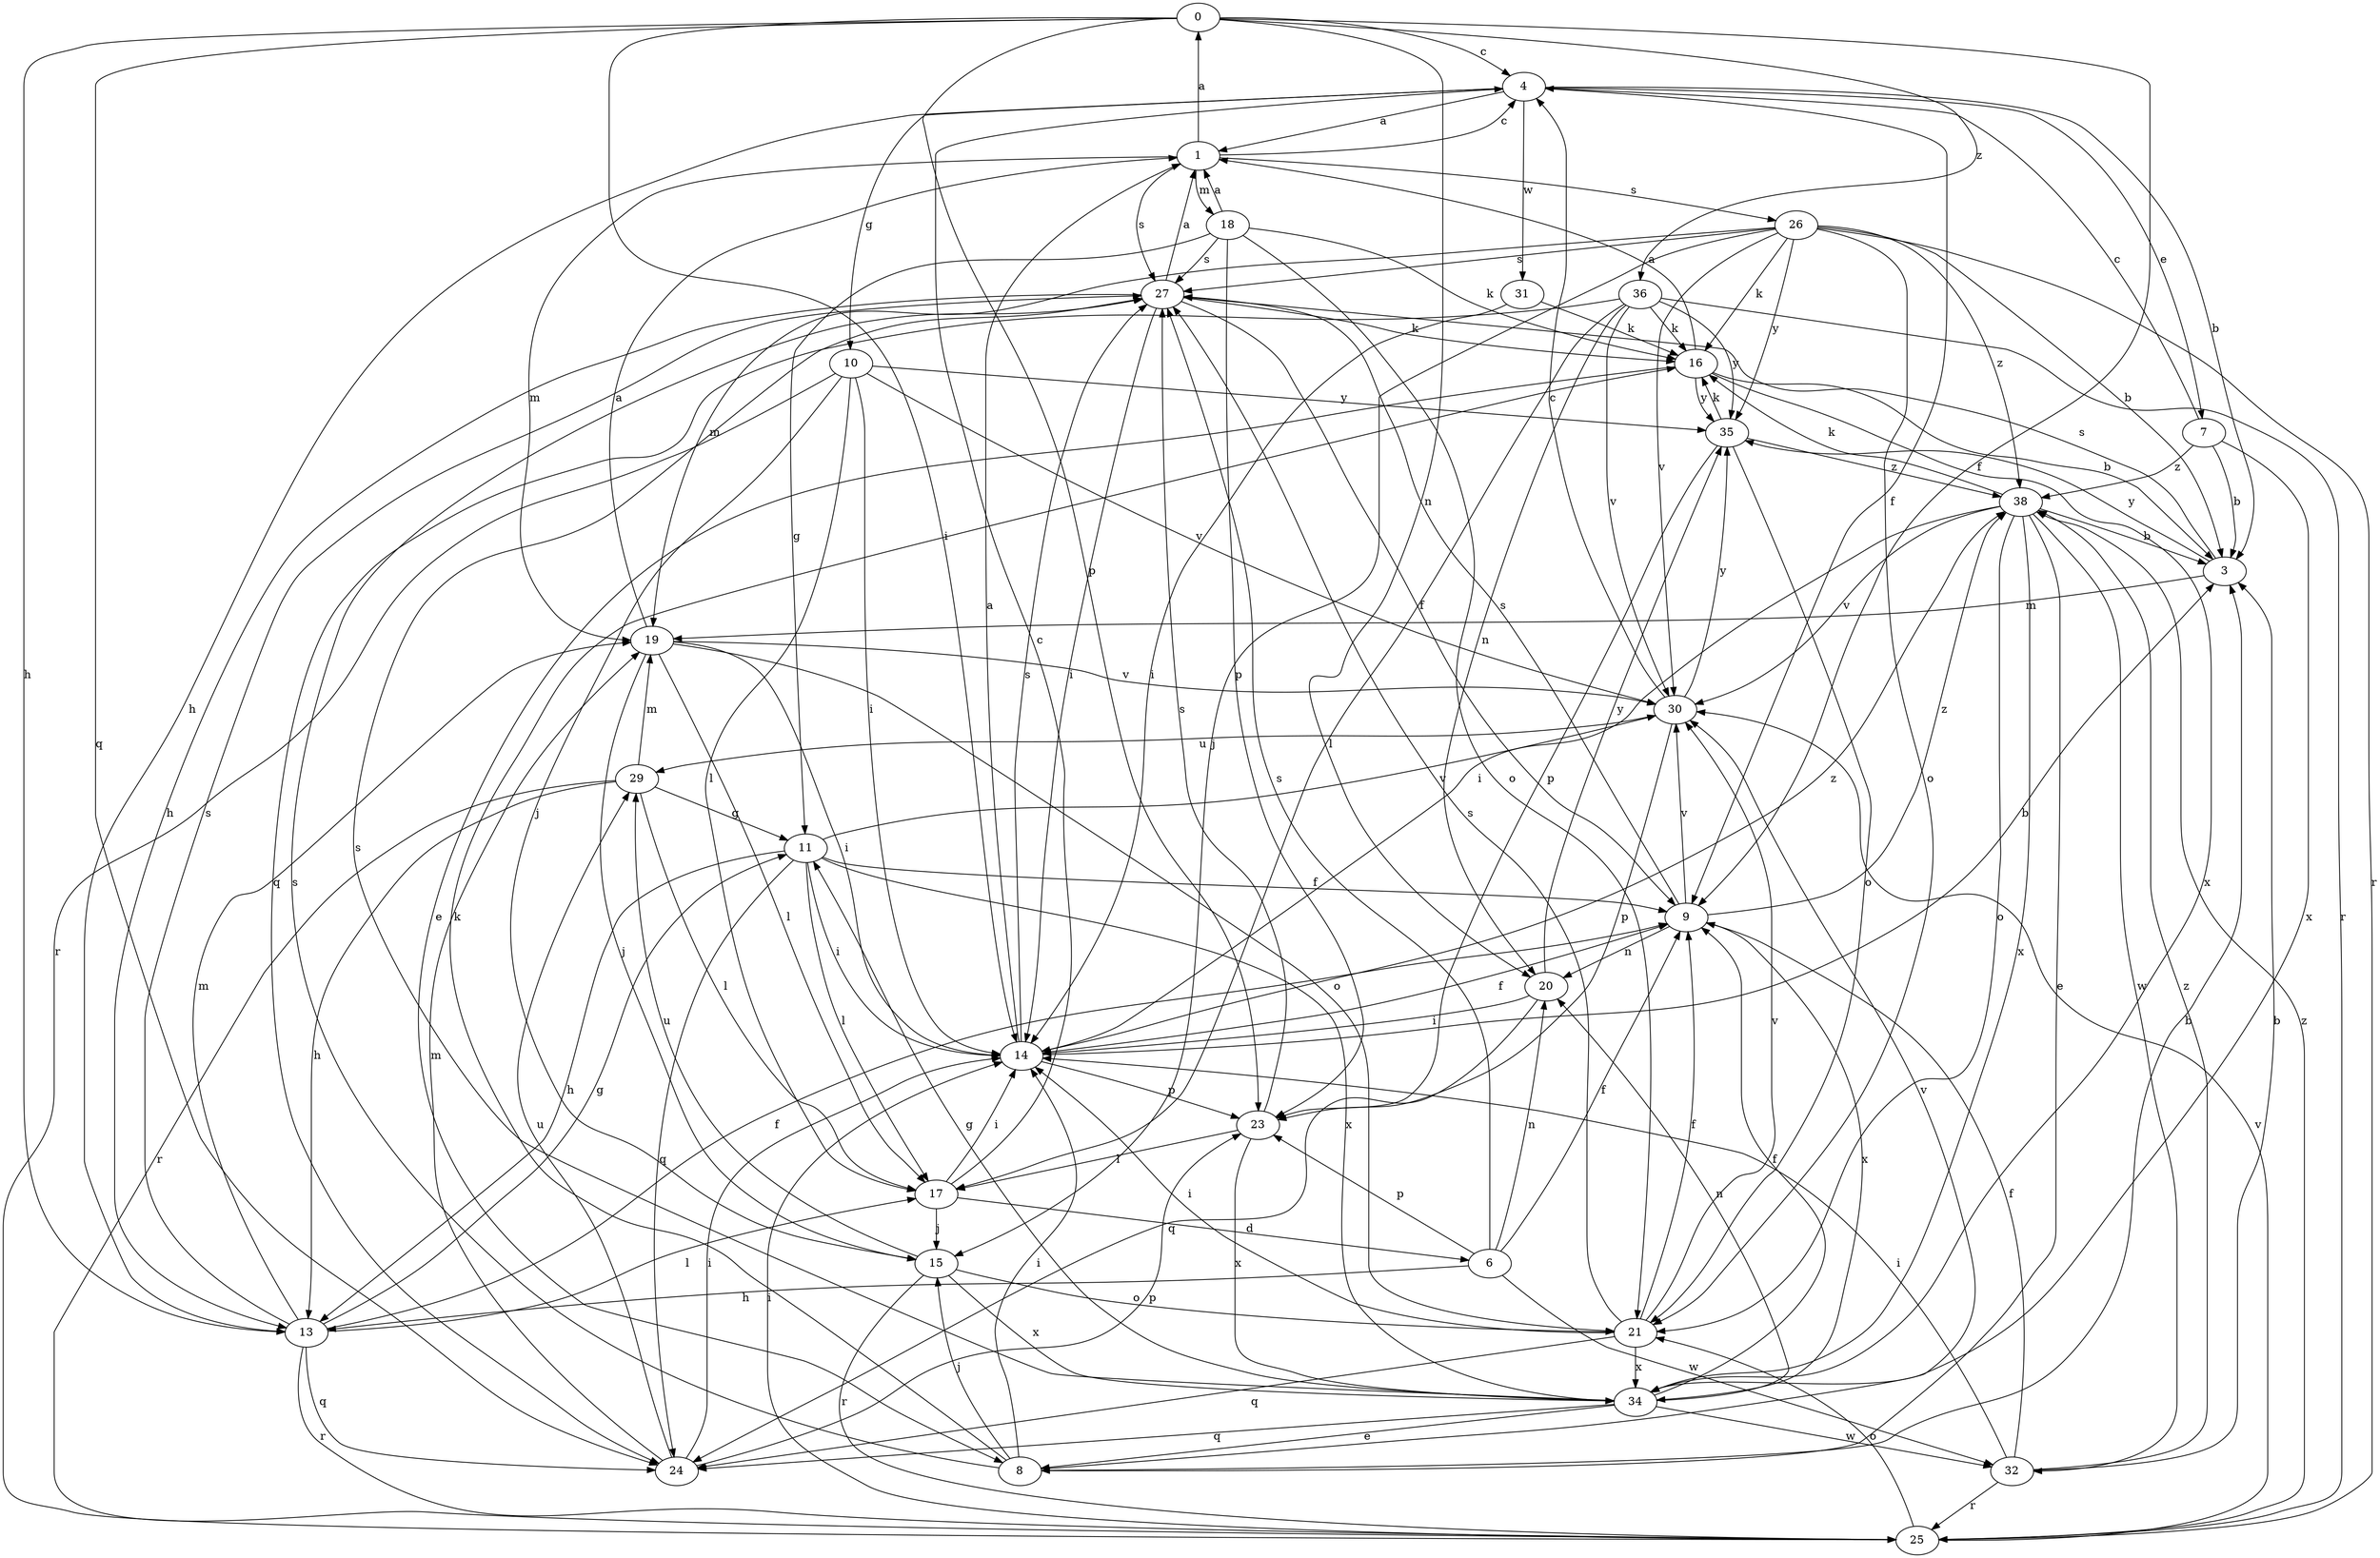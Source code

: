 strict digraph  {
0;
1;
3;
4;
6;
7;
8;
9;
10;
11;
13;
14;
15;
16;
17;
18;
19;
20;
21;
23;
24;
25;
26;
27;
29;
30;
31;
32;
34;
35;
36;
38;
0 -> 4  [label=c];
0 -> 9  [label=f];
0 -> 13  [label=h];
0 -> 14  [label=i];
0 -> 20  [label=n];
0 -> 23  [label=p];
0 -> 24  [label=q];
0 -> 36  [label=z];
1 -> 0  [label=a];
1 -> 4  [label=c];
1 -> 18  [label=m];
1 -> 19  [label=m];
1 -> 26  [label=s];
1 -> 27  [label=s];
3 -> 19  [label=m];
3 -> 27  [label=s];
3 -> 35  [label=y];
4 -> 1  [label=a];
4 -> 3  [label=b];
4 -> 7  [label=e];
4 -> 9  [label=f];
4 -> 10  [label=g];
4 -> 13  [label=h];
4 -> 31  [label=w];
6 -> 9  [label=f];
6 -> 13  [label=h];
6 -> 20  [label=n];
6 -> 23  [label=p];
6 -> 27  [label=s];
6 -> 32  [label=w];
7 -> 3  [label=b];
7 -> 4  [label=c];
7 -> 34  [label=x];
7 -> 38  [label=z];
8 -> 3  [label=b];
8 -> 14  [label=i];
8 -> 15  [label=j];
8 -> 16  [label=k];
8 -> 27  [label=s];
8 -> 30  [label=v];
9 -> 20  [label=n];
9 -> 27  [label=s];
9 -> 30  [label=v];
9 -> 34  [label=x];
9 -> 38  [label=z];
10 -> 14  [label=i];
10 -> 15  [label=j];
10 -> 17  [label=l];
10 -> 25  [label=r];
10 -> 30  [label=v];
10 -> 35  [label=y];
11 -> 9  [label=f];
11 -> 13  [label=h];
11 -> 14  [label=i];
11 -> 17  [label=l];
11 -> 24  [label=q];
11 -> 30  [label=v];
11 -> 34  [label=x];
13 -> 9  [label=f];
13 -> 11  [label=g];
13 -> 17  [label=l];
13 -> 19  [label=m];
13 -> 24  [label=q];
13 -> 25  [label=r];
13 -> 27  [label=s];
14 -> 1  [label=a];
14 -> 3  [label=b];
14 -> 9  [label=f];
14 -> 23  [label=p];
14 -> 27  [label=s];
14 -> 38  [label=z];
15 -> 21  [label=o];
15 -> 25  [label=r];
15 -> 29  [label=u];
15 -> 34  [label=x];
16 -> 1  [label=a];
16 -> 3  [label=b];
16 -> 8  [label=e];
16 -> 34  [label=x];
16 -> 35  [label=y];
17 -> 4  [label=c];
17 -> 6  [label=d];
17 -> 14  [label=i];
17 -> 15  [label=j];
18 -> 1  [label=a];
18 -> 11  [label=g];
18 -> 16  [label=k];
18 -> 21  [label=o];
18 -> 23  [label=p];
18 -> 27  [label=s];
19 -> 1  [label=a];
19 -> 14  [label=i];
19 -> 15  [label=j];
19 -> 17  [label=l];
19 -> 21  [label=o];
19 -> 30  [label=v];
20 -> 14  [label=i];
20 -> 24  [label=q];
20 -> 35  [label=y];
21 -> 9  [label=f];
21 -> 14  [label=i];
21 -> 24  [label=q];
21 -> 27  [label=s];
21 -> 30  [label=v];
21 -> 34  [label=x];
23 -> 17  [label=l];
23 -> 27  [label=s];
23 -> 34  [label=x];
24 -> 14  [label=i];
24 -> 19  [label=m];
24 -> 23  [label=p];
24 -> 29  [label=u];
25 -> 14  [label=i];
25 -> 21  [label=o];
25 -> 30  [label=v];
25 -> 38  [label=z];
26 -> 3  [label=b];
26 -> 15  [label=j];
26 -> 16  [label=k];
26 -> 19  [label=m];
26 -> 21  [label=o];
26 -> 25  [label=r];
26 -> 27  [label=s];
26 -> 30  [label=v];
26 -> 35  [label=y];
26 -> 38  [label=z];
27 -> 1  [label=a];
27 -> 9  [label=f];
27 -> 13  [label=h];
27 -> 14  [label=i];
27 -> 16  [label=k];
29 -> 11  [label=g];
29 -> 13  [label=h];
29 -> 17  [label=l];
29 -> 19  [label=m];
29 -> 25  [label=r];
30 -> 4  [label=c];
30 -> 23  [label=p];
30 -> 29  [label=u];
30 -> 35  [label=y];
31 -> 14  [label=i];
31 -> 16  [label=k];
32 -> 3  [label=b];
32 -> 9  [label=f];
32 -> 14  [label=i];
32 -> 25  [label=r];
32 -> 38  [label=z];
34 -> 8  [label=e];
34 -> 9  [label=f];
34 -> 11  [label=g];
34 -> 20  [label=n];
34 -> 24  [label=q];
34 -> 27  [label=s];
34 -> 32  [label=w];
35 -> 16  [label=k];
35 -> 21  [label=o];
35 -> 23  [label=p];
35 -> 38  [label=z];
36 -> 16  [label=k];
36 -> 17  [label=l];
36 -> 20  [label=n];
36 -> 24  [label=q];
36 -> 25  [label=r];
36 -> 30  [label=v];
36 -> 35  [label=y];
38 -> 3  [label=b];
38 -> 8  [label=e];
38 -> 14  [label=i];
38 -> 16  [label=k];
38 -> 21  [label=o];
38 -> 30  [label=v];
38 -> 32  [label=w];
38 -> 34  [label=x];
}
